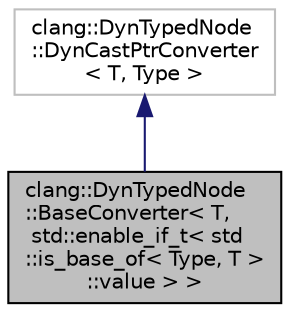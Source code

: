 digraph "clang::DynTypedNode::BaseConverter&lt; T, std::enable_if_t&lt; std::is_base_of&lt; Type, T &gt;::value &gt; &gt;"
{
 // LATEX_PDF_SIZE
  bgcolor="transparent";
  edge [fontname="Helvetica",fontsize="10",labelfontname="Helvetica",labelfontsize="10"];
  node [fontname="Helvetica",fontsize="10",shape=record];
  Node1 [label="clang::DynTypedNode\l::BaseConverter\< T,\l std::enable_if_t\< std\l::is_base_of\< Type, T \>\l::value \> \>",height=0.2,width=0.4,color="black", fillcolor="grey75", style="filled", fontcolor="black",tooltip=" "];
  Node2 -> Node1 [dir="back",color="midnightblue",fontsize="10",style="solid",fontname="Helvetica"];
  Node2 [label="clang::DynTypedNode\l::DynCastPtrConverter\l\< T, Type \>",height=0.2,width=0.4,color="grey75",tooltip="Converter that uses dyn_cast<T> from a stored BaseT*."];
}
